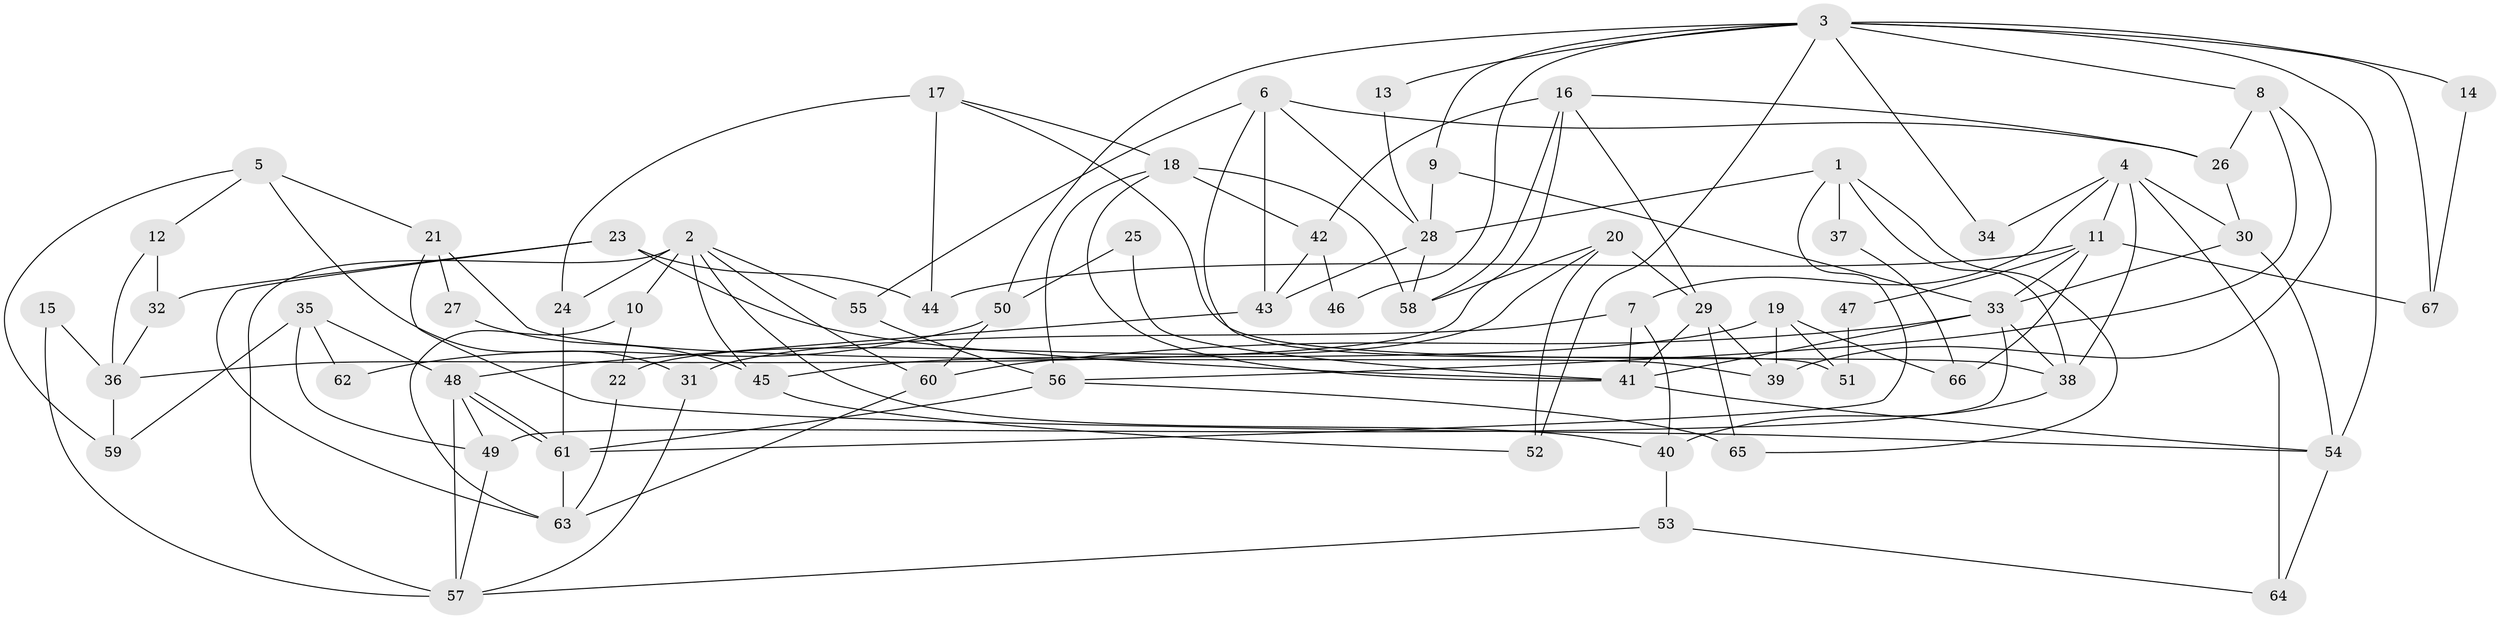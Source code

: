 // coarse degree distribution, {8: 0.024390243902439025, 9: 0.024390243902439025, 13: 0.024390243902439025, 4: 0.2682926829268293, 11: 0.024390243902439025, 7: 0.0975609756097561, 5: 0.07317073170731707, 2: 0.24390243902439024, 6: 0.07317073170731707, 3: 0.14634146341463414}
// Generated by graph-tools (version 1.1) at 2025/51/03/04/25 22:51:15]
// undirected, 67 vertices, 134 edges
graph export_dot {
  node [color=gray90,style=filled];
  1;
  2;
  3;
  4;
  5;
  6;
  7;
  8;
  9;
  10;
  11;
  12;
  13;
  14;
  15;
  16;
  17;
  18;
  19;
  20;
  21;
  22;
  23;
  24;
  25;
  26;
  27;
  28;
  29;
  30;
  31;
  32;
  33;
  34;
  35;
  36;
  37;
  38;
  39;
  40;
  41;
  42;
  43;
  44;
  45;
  46;
  47;
  48;
  49;
  50;
  51;
  52;
  53;
  54;
  55;
  56;
  57;
  58;
  59;
  60;
  61;
  62;
  63;
  64;
  65;
  66;
  67;
  1 -- 61;
  1 -- 65;
  1 -- 28;
  1 -- 37;
  1 -- 38;
  2 -- 55;
  2 -- 60;
  2 -- 10;
  2 -- 24;
  2 -- 40;
  2 -- 45;
  2 -- 57;
  3 -- 8;
  3 -- 54;
  3 -- 9;
  3 -- 13;
  3 -- 14;
  3 -- 34;
  3 -- 46;
  3 -- 50;
  3 -- 52;
  3 -- 67;
  4 -- 7;
  4 -- 38;
  4 -- 11;
  4 -- 30;
  4 -- 34;
  4 -- 64;
  5 -- 59;
  5 -- 31;
  5 -- 12;
  5 -- 21;
  6 -- 43;
  6 -- 28;
  6 -- 26;
  6 -- 51;
  6 -- 55;
  7 -- 41;
  7 -- 40;
  7 -- 31;
  8 -- 39;
  8 -- 26;
  8 -- 56;
  9 -- 28;
  9 -- 33;
  10 -- 63;
  10 -- 22;
  11 -- 33;
  11 -- 44;
  11 -- 47;
  11 -- 66;
  11 -- 67;
  12 -- 32;
  12 -- 36;
  13 -- 28;
  14 -- 67;
  15 -- 36;
  15 -- 57;
  16 -- 29;
  16 -- 26;
  16 -- 36;
  16 -- 42;
  16 -- 58;
  17 -- 24;
  17 -- 38;
  17 -- 18;
  17 -- 44;
  18 -- 42;
  18 -- 41;
  18 -- 56;
  18 -- 58;
  19 -- 45;
  19 -- 39;
  19 -- 51;
  19 -- 66;
  20 -- 22;
  20 -- 58;
  20 -- 29;
  20 -- 52;
  21 -- 54;
  21 -- 27;
  21 -- 39;
  22 -- 63;
  23 -- 41;
  23 -- 44;
  23 -- 32;
  23 -- 63;
  24 -- 61;
  25 -- 41;
  25 -- 50;
  26 -- 30;
  27 -- 45;
  28 -- 58;
  28 -- 43;
  29 -- 41;
  29 -- 39;
  29 -- 65;
  30 -- 54;
  30 -- 33;
  31 -- 57;
  32 -- 36;
  33 -- 38;
  33 -- 41;
  33 -- 49;
  33 -- 60;
  35 -- 49;
  35 -- 48;
  35 -- 59;
  35 -- 62;
  36 -- 59;
  37 -- 66;
  38 -- 40;
  40 -- 53;
  41 -- 54;
  42 -- 43;
  42 -- 46;
  43 -- 48;
  45 -- 52;
  47 -- 51;
  48 -- 61;
  48 -- 61;
  48 -- 49;
  48 -- 57;
  49 -- 57;
  50 -- 60;
  50 -- 62;
  53 -- 57;
  53 -- 64;
  54 -- 64;
  55 -- 56;
  56 -- 61;
  56 -- 65;
  60 -- 63;
  61 -- 63;
}
